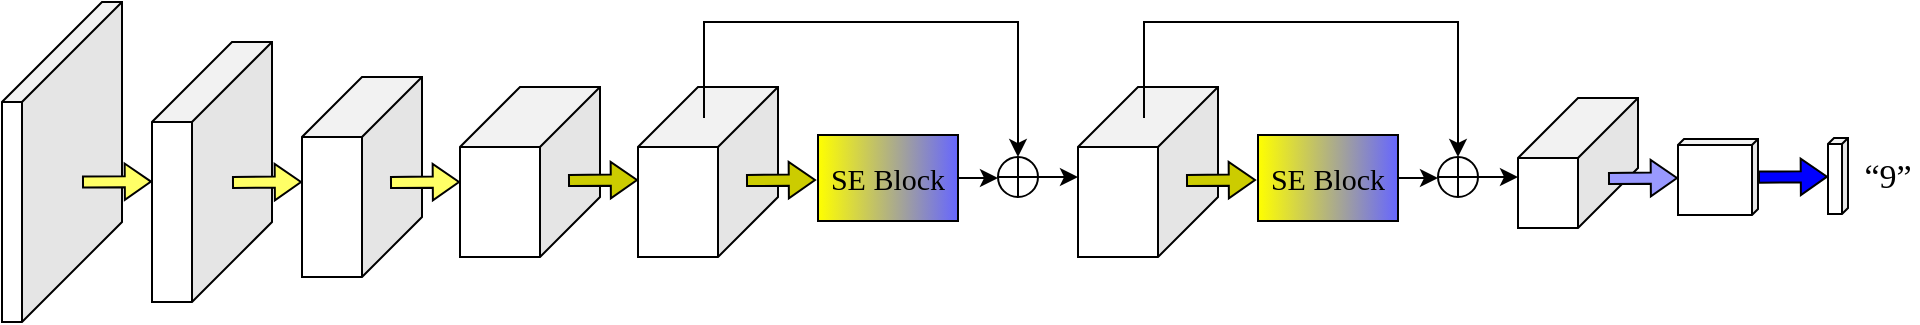 <mxfile version="24.7.17">
  <diagram name="Page-1" id="o4YWdRMa8K86-Jc2KkDb">
    <mxGraphModel dx="939" dy="552" grid="1" gridSize="10" guides="1" tooltips="1" connect="1" arrows="1" fold="1" page="1" pageScale="1" pageWidth="1600" pageHeight="1200" math="1" shadow="0">
      <root>
        <mxCell id="0" />
        <mxCell id="1" parent="0" />
        <mxCell id="pO6jRp4aYSnoFD_IeGAb-1" value="" style="shape=cube;whiteSpace=wrap;html=1;boundedLbl=1;backgroundOutline=1;darkOpacity=0.05;darkOpacity2=0.1;size=50;flipH=1;" vertex="1" parent="1">
          <mxGeometry x="402" y="520" width="60" height="160" as="geometry" />
        </mxCell>
        <mxCell id="pO6jRp4aYSnoFD_IeGAb-4" value="" style="shape=cube;whiteSpace=wrap;html=1;boundedLbl=1;backgroundOutline=1;darkOpacity=0.05;darkOpacity2=0.1;size=40;flipH=1;" vertex="1" parent="1">
          <mxGeometry x="477" y="540" width="60" height="130" as="geometry" />
        </mxCell>
        <mxCell id="pO6jRp4aYSnoFD_IeGAb-5" value="" style="shape=cube;whiteSpace=wrap;html=1;boundedLbl=1;backgroundOutline=1;darkOpacity=0.05;darkOpacity2=0.1;size=30;flipH=1;" vertex="1" parent="1">
          <mxGeometry x="552" y="557.5" width="60" height="100" as="geometry" />
        </mxCell>
        <mxCell id="pO6jRp4aYSnoFD_IeGAb-6" value="" style="shape=cube;whiteSpace=wrap;html=1;boundedLbl=1;backgroundOutline=1;darkOpacity=0.05;darkOpacity2=0.1;size=30;flipH=1;" vertex="1" parent="1">
          <mxGeometry x="720" y="562.5" width="70" height="85" as="geometry" />
        </mxCell>
        <mxCell id="pO6jRp4aYSnoFD_IeGAb-10" value="" style="shape=cube;whiteSpace=wrap;html=1;boundedLbl=1;backgroundOutline=1;darkOpacity=0.05;darkOpacity2=0.1;size=30;flipH=1;" vertex="1" parent="1">
          <mxGeometry x="1160" y="568" width="60" height="65" as="geometry" />
        </mxCell>
        <mxCell id="pO6jRp4aYSnoFD_IeGAb-12" value="" style="shape=cube;whiteSpace=wrap;html=1;boundedLbl=1;backgroundOutline=1;darkOpacity=0.05;darkOpacity2=0.1;size=3;flipH=1;" vertex="1" parent="1">
          <mxGeometry x="1240" y="588.5" width="40" height="38" as="geometry" />
        </mxCell>
        <mxCell id="pO6jRp4aYSnoFD_IeGAb-13" value="" style="shape=cube;whiteSpace=wrap;html=1;boundedLbl=1;backgroundOutline=1;darkOpacity=0.05;darkOpacity2=0.1;size=3;flipH=1;" vertex="1" parent="1">
          <mxGeometry x="1315" y="588" width="10" height="38" as="geometry" />
        </mxCell>
        <mxCell id="pO6jRp4aYSnoFD_IeGAb-20" value="" style="shape=flexArrow;endArrow=classic;html=1;rounded=0;width=5.556;endSize=4.038;endWidth=11.63;fillColor=#FFFF66;fillStyle=solid;" edge="1" parent="1">
          <mxGeometry width="50" height="50" relative="1" as="geometry">
            <mxPoint x="442" y="610" as="sourcePoint" />
            <mxPoint x="477" y="609.77" as="targetPoint" />
          </mxGeometry>
        </mxCell>
        <mxCell id="pO6jRp4aYSnoFD_IeGAb-21" value="" style="shape=flexArrow;endArrow=classic;html=1;rounded=0;width=5.556;endSize=4.038;endWidth=11.63;fillColor=#FFFF66;fillStyle=solid;" edge="1" parent="1">
          <mxGeometry width="50" height="50" relative="1" as="geometry">
            <mxPoint x="517" y="610.23" as="sourcePoint" />
            <mxPoint x="552" y="610" as="targetPoint" />
          </mxGeometry>
        </mxCell>
        <mxCell id="pO6jRp4aYSnoFD_IeGAb-23" value="" style="shape=flexArrow;endArrow=classic;html=1;rounded=0;width=5.556;endSize=4.038;endWidth=11.63;fillColor=#CCCC00;fillStyle=solid;" edge="1" parent="1">
          <mxGeometry width="50" height="50" relative="1" as="geometry">
            <mxPoint x="774" y="609.23" as="sourcePoint" />
            <mxPoint x="809" y="609.0" as="targetPoint" />
          </mxGeometry>
        </mxCell>
        <mxCell id="pO6jRp4aYSnoFD_IeGAb-24" value="" style="shape=flexArrow;endArrow=classic;html=1;rounded=0;width=5.556;endSize=4.038;endWidth=11.63;fillColor=#FFFF66;fillStyle=solid;" edge="1" parent="1">
          <mxGeometry width="50" height="50" relative="1" as="geometry">
            <mxPoint x="596" y="610.23" as="sourcePoint" />
            <mxPoint x="631" y="610" as="targetPoint" />
          </mxGeometry>
        </mxCell>
        <mxCell id="pO6jRp4aYSnoFD_IeGAb-29" value="" style="shape=flexArrow;endArrow=classic;html=1;rounded=0;width=5.556;endSize=4.038;endWidth=11.63;fillColor=#9999FF;fillStyle=solid;" edge="1" parent="1">
          <mxGeometry width="50" height="50" relative="1" as="geometry">
            <mxPoint x="1205" y="608.23" as="sourcePoint" />
            <mxPoint x="1240" y="608.0" as="targetPoint" />
          </mxGeometry>
        </mxCell>
        <mxCell id="pO6jRp4aYSnoFD_IeGAb-30" value="" style="shape=flexArrow;endArrow=classic;html=1;rounded=0;width=5.556;endSize=4.038;endWidth=11.63;fillColor=#0000FF;fillStyle=solid;" edge="1" parent="1">
          <mxGeometry width="50" height="50" relative="1" as="geometry">
            <mxPoint x="1280" y="607.56" as="sourcePoint" />
            <mxPoint x="1315" y="607.33" as="targetPoint" />
          </mxGeometry>
        </mxCell>
        <mxCell id="pO6jRp4aYSnoFD_IeGAb-32" value="&lt;font style=&quot;font-size: 17px;&quot; face=&quot;Times New Roman&quot;&gt;“9”&lt;/font&gt;" style="text;html=1;align=center;verticalAlign=middle;whiteSpace=wrap;rounded=0;fontSize=17;" vertex="1" parent="1">
          <mxGeometry x="1330" y="592.5" width="30" height="30" as="geometry" />
        </mxCell>
        <mxCell id="pO6jRp4aYSnoFD_IeGAb-36" style="edgeStyle=orthogonalEdgeStyle;rounded=0;orthogonalLoop=1;jettySize=auto;html=1;exitX=1;exitY=0.5;exitDx=0;exitDy=0;entryX=0;entryY=0.5;entryDx=0;entryDy=0;" edge="1" parent="1" source="pO6jRp4aYSnoFD_IeGAb-33" target="pO6jRp4aYSnoFD_IeGAb-38">
          <mxGeometry relative="1" as="geometry">
            <mxPoint x="910" y="608.048" as="targetPoint" />
          </mxGeometry>
        </mxCell>
        <mxCell id="pO6jRp4aYSnoFD_IeGAb-33" value="&lt;font style=&quot;font-size: 15px;&quot; face=&quot;Times New Roman&quot;&gt;SE Block&lt;/font&gt;" style="rounded=0;whiteSpace=wrap;html=1;gradientColor=#6666FF;gradientDirection=east;fillColor=#FFFF00;" vertex="1" parent="1">
          <mxGeometry x="810" y="586.5" width="70" height="43" as="geometry" />
        </mxCell>
        <mxCell id="pO6jRp4aYSnoFD_IeGAb-41" style="edgeStyle=orthogonalEdgeStyle;rounded=0;orthogonalLoop=1;jettySize=auto;html=1;" edge="1" parent="1" source="pO6jRp4aYSnoFD_IeGAb-38">
          <mxGeometry relative="1" as="geometry">
            <mxPoint x="940" y="607.5" as="targetPoint" />
          </mxGeometry>
        </mxCell>
        <mxCell id="pO6jRp4aYSnoFD_IeGAb-38" value="" style="shape=orEllipse;perimeter=ellipsePerimeter;whiteSpace=wrap;html=1;backgroundOutline=1;" vertex="1" parent="1">
          <mxGeometry x="900" y="597.5" width="20" height="20" as="geometry" />
        </mxCell>
        <mxCell id="pO6jRp4aYSnoFD_IeGAb-40" value="" style="endArrow=classic;html=1;rounded=0;entryX=0.5;entryY=0;entryDx=0;entryDy=0;" edge="1" parent="1" target="pO6jRp4aYSnoFD_IeGAb-38">
          <mxGeometry width="50" height="50" relative="1" as="geometry">
            <mxPoint x="753" y="578" as="sourcePoint" />
            <mxPoint x="930" y="520" as="targetPoint" />
            <Array as="points">
              <mxPoint x="753" y="530" />
              <mxPoint x="910" y="530" />
            </Array>
          </mxGeometry>
        </mxCell>
        <mxCell id="pO6jRp4aYSnoFD_IeGAb-42" value="" style="shape=cube;whiteSpace=wrap;html=1;boundedLbl=1;backgroundOutline=1;darkOpacity=0.05;darkOpacity2=0.1;size=30;flipH=1;" vertex="1" parent="1">
          <mxGeometry x="940" y="562.5" width="70" height="85" as="geometry" />
        </mxCell>
        <mxCell id="pO6jRp4aYSnoFD_IeGAb-43" value="" style="shape=flexArrow;endArrow=classic;html=1;rounded=0;width=5.556;endSize=4.038;endWidth=11.63;fillColor=#CCCC00;fillStyle=solid;" edge="1" parent="1">
          <mxGeometry width="50" height="50" relative="1" as="geometry">
            <mxPoint x="994" y="609.23" as="sourcePoint" />
            <mxPoint x="1029" y="609.0" as="targetPoint" />
          </mxGeometry>
        </mxCell>
        <mxCell id="pO6jRp4aYSnoFD_IeGAb-44" style="edgeStyle=orthogonalEdgeStyle;rounded=0;orthogonalLoop=1;jettySize=auto;html=1;exitX=1;exitY=0.5;exitDx=0;exitDy=0;entryX=0;entryY=0.5;entryDx=0;entryDy=0;" edge="1" parent="1" source="pO6jRp4aYSnoFD_IeGAb-45" target="pO6jRp4aYSnoFD_IeGAb-46">
          <mxGeometry relative="1" as="geometry">
            <mxPoint x="1130" y="608.048" as="targetPoint" />
          </mxGeometry>
        </mxCell>
        <mxCell id="pO6jRp4aYSnoFD_IeGAb-45" value="&lt;font style=&quot;font-size: 15px;&quot; face=&quot;Times New Roman&quot;&gt;SE Block&lt;/font&gt;" style="rounded=0;whiteSpace=wrap;html=1;gradientColor=#6666FF;gradientDirection=east;fillColor=#FFFF00;" vertex="1" parent="1">
          <mxGeometry x="1030" y="586.5" width="70" height="43" as="geometry" />
        </mxCell>
        <mxCell id="pO6jRp4aYSnoFD_IeGAb-46" value="" style="shape=orEllipse;perimeter=ellipsePerimeter;whiteSpace=wrap;html=1;backgroundOutline=1;" vertex="1" parent="1">
          <mxGeometry x="1120" y="597.5" width="20" height="20" as="geometry" />
        </mxCell>
        <mxCell id="pO6jRp4aYSnoFD_IeGAb-47" value="" style="endArrow=classic;html=1;rounded=0;entryX=0.5;entryY=0;entryDx=0;entryDy=0;" edge="1" parent="1" target="pO6jRp4aYSnoFD_IeGAb-46">
          <mxGeometry width="50" height="50" relative="1" as="geometry">
            <mxPoint x="973" y="578" as="sourcePoint" />
            <mxPoint x="1150" y="520" as="targetPoint" />
            <Array as="points">
              <mxPoint x="973" y="530" />
              <mxPoint x="1130" y="530" />
            </Array>
          </mxGeometry>
        </mxCell>
        <mxCell id="pO6jRp4aYSnoFD_IeGAb-50" value="" style="shape=cube;whiteSpace=wrap;html=1;boundedLbl=1;backgroundOutline=1;darkOpacity=0.05;darkOpacity2=0.1;size=30;flipH=1;" vertex="1" parent="1">
          <mxGeometry x="631" y="562.5" width="70" height="85" as="geometry" />
        </mxCell>
        <mxCell id="pO6jRp4aYSnoFD_IeGAb-51" value="" style="shape=flexArrow;endArrow=classic;html=1;rounded=0;width=5.556;endSize=4.038;endWidth=11.63;fillColor=#CCCC00;fillStyle=solid;" edge="1" parent="1">
          <mxGeometry width="50" height="50" relative="1" as="geometry">
            <mxPoint x="685" y="609.23" as="sourcePoint" />
            <mxPoint x="720" y="609.0" as="targetPoint" />
          </mxGeometry>
        </mxCell>
        <mxCell id="pO6jRp4aYSnoFD_IeGAb-52" style="edgeStyle=orthogonalEdgeStyle;rounded=0;orthogonalLoop=1;jettySize=auto;html=1;exitX=1;exitY=0.5;exitDx=0;exitDy=0;entryX=1;entryY=0.606;entryDx=0;entryDy=0;entryPerimeter=0;" edge="1" parent="1" source="pO6jRp4aYSnoFD_IeGAb-46" target="pO6jRp4aYSnoFD_IeGAb-10">
          <mxGeometry relative="1" as="geometry" />
        </mxCell>
      </root>
    </mxGraphModel>
  </diagram>
</mxfile>
